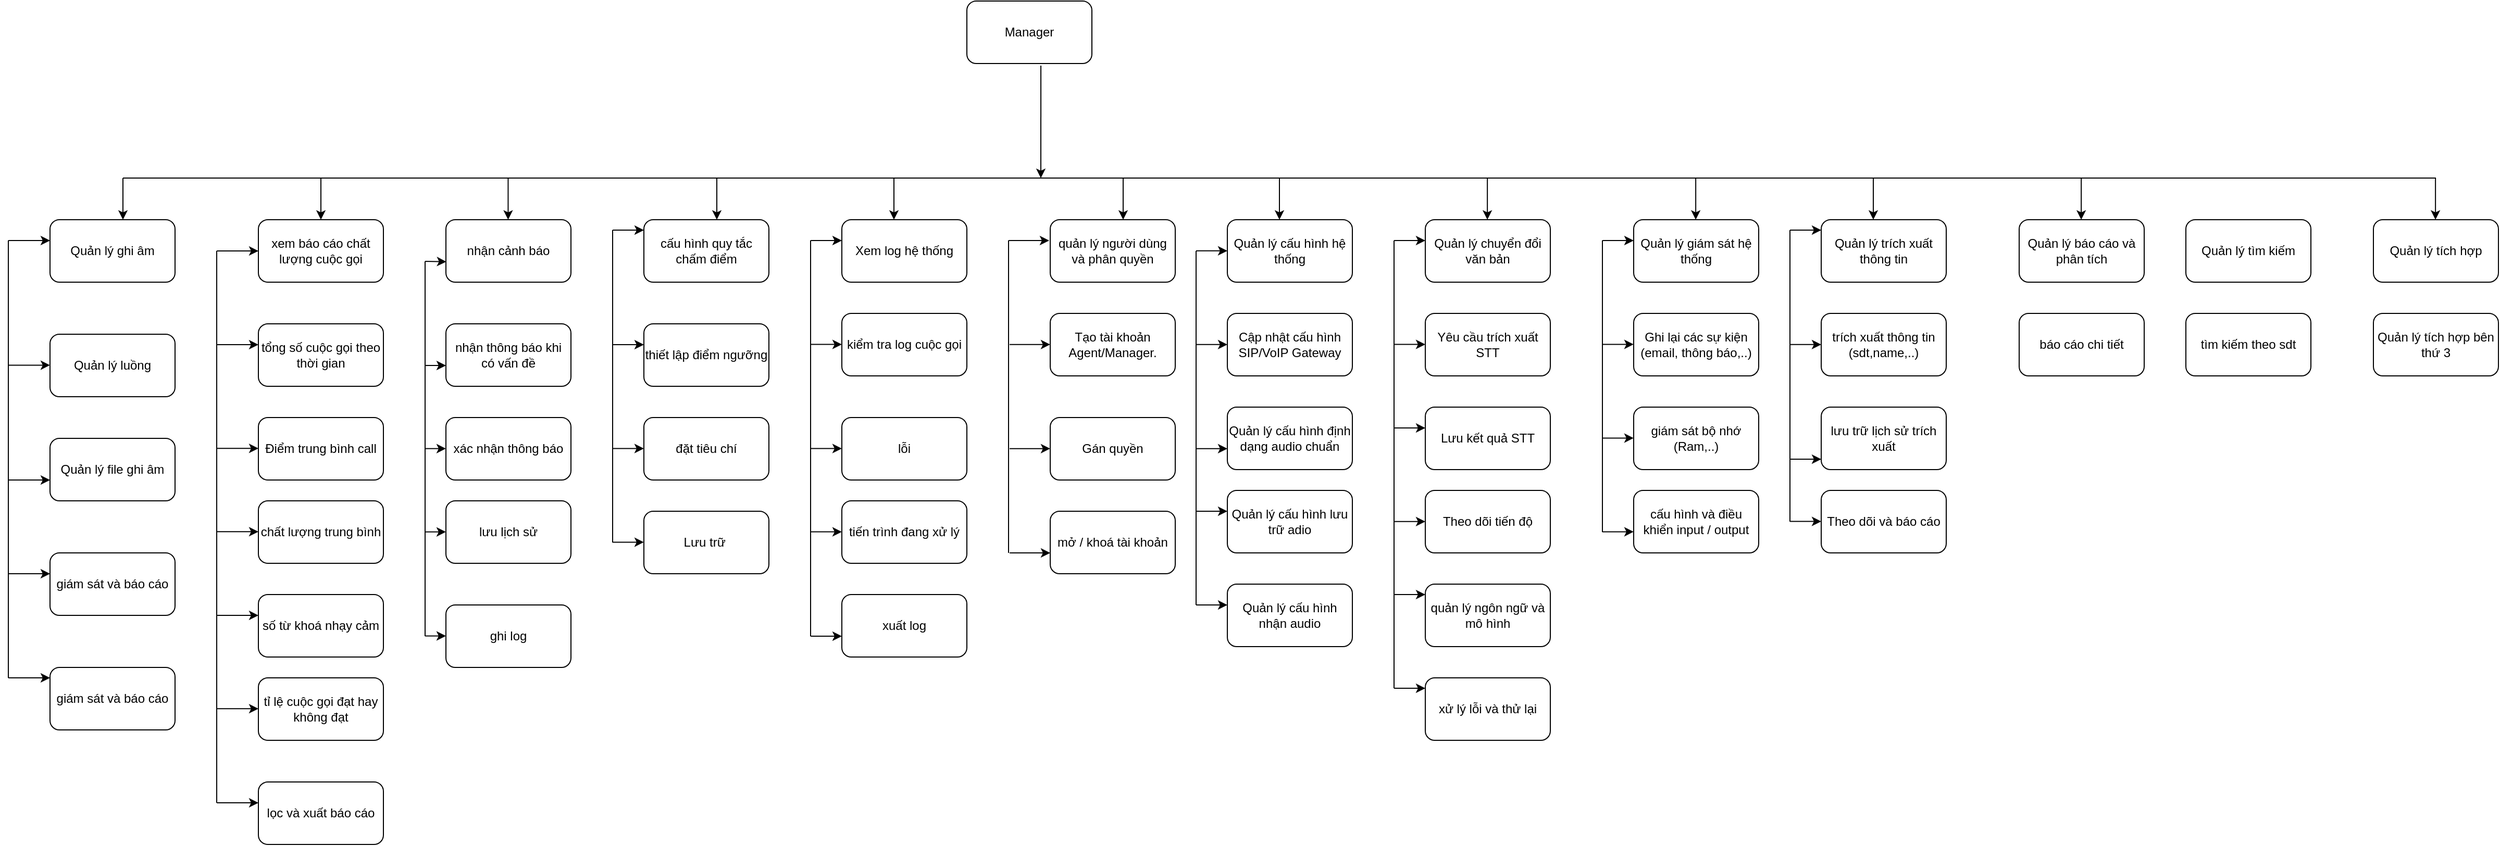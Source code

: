 <mxfile version="28.2.1">
  <diagram name="Page-1" id="m0kay6hhD1H1Rvdl78w_">
    <mxGraphModel dx="1601" dy="1542" grid="1" gridSize="10" guides="1" tooltips="1" connect="1" arrows="1" fold="1" page="1" pageScale="1" pageWidth="850" pageHeight="1100" math="0" shadow="0">
      <root>
        <mxCell id="0" />
        <mxCell id="1" parent="0" />
        <mxCell id="LO6o5B8Rzxp5qeYpZbEu-1" value="Manager" style="rounded=1;whiteSpace=wrap;html=1;" vertex="1" parent="1">
          <mxGeometry x="770" y="-50" width="120" height="60" as="geometry" />
        </mxCell>
        <mxCell id="LO6o5B8Rzxp5qeYpZbEu-2" value="xem báo cáo chất lượng cuộc gọi" style="rounded=1;whiteSpace=wrap;html=1;" vertex="1" parent="1">
          <mxGeometry x="90" y="160" width="120" height="60" as="geometry" />
        </mxCell>
        <mxCell id="LO6o5B8Rzxp5qeYpZbEu-3" value="nhận cảnh báo" style="rounded=1;whiteSpace=wrap;html=1;" vertex="1" parent="1">
          <mxGeometry x="270" y="160" width="120" height="60" as="geometry" />
        </mxCell>
        <mxCell id="LO6o5B8Rzxp5qeYpZbEu-4" value="cấu hình quy tắc chấm điểm" style="rounded=1;whiteSpace=wrap;html=1;" vertex="1" parent="1">
          <mxGeometry x="460" y="160" width="120" height="60" as="geometry" />
        </mxCell>
        <mxCell id="LO6o5B8Rzxp5qeYpZbEu-5" value="Xem log hệ thống" style="rounded=1;whiteSpace=wrap;html=1;" vertex="1" parent="1">
          <mxGeometry x="650" y="160" width="120" height="60" as="geometry" />
        </mxCell>
        <mxCell id="LO6o5B8Rzxp5qeYpZbEu-6" value="tổng số cuộc gọi theo thời gian" style="rounded=1;whiteSpace=wrap;html=1;" vertex="1" parent="1">
          <mxGeometry x="90" y="260" width="120" height="60" as="geometry" />
        </mxCell>
        <mxCell id="LO6o5B8Rzxp5qeYpZbEu-7" value="Điểm trung bình call" style="rounded=1;whiteSpace=wrap;html=1;" vertex="1" parent="1">
          <mxGeometry x="90" y="350" width="120" height="60" as="geometry" />
        </mxCell>
        <mxCell id="LO6o5B8Rzxp5qeYpZbEu-8" value="chất lượng trung bình" style="rounded=1;whiteSpace=wrap;html=1;" vertex="1" parent="1">
          <mxGeometry x="90" y="430" width="120" height="60" as="geometry" />
        </mxCell>
        <mxCell id="LO6o5B8Rzxp5qeYpZbEu-9" value="số từ khoá nhạy cảm" style="rounded=1;whiteSpace=wrap;html=1;" vertex="1" parent="1">
          <mxGeometry x="90" y="520" width="120" height="60" as="geometry" />
        </mxCell>
        <mxCell id="LO6o5B8Rzxp5qeYpZbEu-10" value="" style="endArrow=none;html=1;rounded=0;" edge="1" parent="1">
          <mxGeometry width="50" height="50" relative="1" as="geometry">
            <mxPoint x="-40" y="120" as="sourcePoint" />
            <mxPoint x="2180" y="120" as="targetPoint" />
          </mxGeometry>
        </mxCell>
        <mxCell id="LO6o5B8Rzxp5qeYpZbEu-11" value="" style="endArrow=classic;html=1;rounded=0;exitX=0.592;exitY=1.033;exitDx=0;exitDy=0;exitPerimeter=0;" edge="1" parent="1" source="LO6o5B8Rzxp5qeYpZbEu-1">
          <mxGeometry width="50" height="50" relative="1" as="geometry">
            <mxPoint x="480" y="90" as="sourcePoint" />
            <mxPoint x="841" y="120" as="targetPoint" />
          </mxGeometry>
        </mxCell>
        <mxCell id="LO6o5B8Rzxp5qeYpZbEu-12" value="" style="endArrow=classic;html=1;rounded=0;entryX=0.5;entryY=0;entryDx=0;entryDy=0;" edge="1" parent="1" target="LO6o5B8Rzxp5qeYpZbEu-2">
          <mxGeometry width="50" height="50" relative="1" as="geometry">
            <mxPoint x="150" y="120" as="sourcePoint" />
            <mxPoint x="200" y="70" as="targetPoint" />
          </mxGeometry>
        </mxCell>
        <mxCell id="LO6o5B8Rzxp5qeYpZbEu-13" value="" style="endArrow=classic;html=1;rounded=0;entryX=0.5;entryY=0;entryDx=0;entryDy=0;" edge="1" parent="1">
          <mxGeometry width="50" height="50" relative="1" as="geometry">
            <mxPoint x="329.71" y="120" as="sourcePoint" />
            <mxPoint x="329.71" y="160" as="targetPoint" />
          </mxGeometry>
        </mxCell>
        <mxCell id="LO6o5B8Rzxp5qeYpZbEu-14" value="" style="endArrow=classic;html=1;rounded=0;entryX=0.5;entryY=0;entryDx=0;entryDy=0;" edge="1" parent="1">
          <mxGeometry width="50" height="50" relative="1" as="geometry">
            <mxPoint x="530" y="120" as="sourcePoint" />
            <mxPoint x="530" y="160" as="targetPoint" />
          </mxGeometry>
        </mxCell>
        <mxCell id="LO6o5B8Rzxp5qeYpZbEu-15" value="" style="endArrow=classic;html=1;rounded=0;entryX=0.5;entryY=0;entryDx=0;entryDy=0;" edge="1" parent="1">
          <mxGeometry width="50" height="50" relative="1" as="geometry">
            <mxPoint x="700" y="120" as="sourcePoint" />
            <mxPoint x="700" y="160" as="targetPoint" />
          </mxGeometry>
        </mxCell>
        <mxCell id="LO6o5B8Rzxp5qeYpZbEu-16" value="" style="endArrow=none;html=1;rounded=0;" edge="1" parent="1">
          <mxGeometry width="50" height="50" relative="1" as="geometry">
            <mxPoint x="50" y="720" as="sourcePoint" />
            <mxPoint x="50" y="190" as="targetPoint" />
          </mxGeometry>
        </mxCell>
        <mxCell id="LO6o5B8Rzxp5qeYpZbEu-17" value="" style="endArrow=classic;html=1;rounded=0;entryX=0;entryY=0.5;entryDx=0;entryDy=0;" edge="1" parent="1" target="LO6o5B8Rzxp5qeYpZbEu-2">
          <mxGeometry width="50" height="50" relative="1" as="geometry">
            <mxPoint x="50" y="190" as="sourcePoint" />
            <mxPoint x="100" y="140" as="targetPoint" />
          </mxGeometry>
        </mxCell>
        <mxCell id="LO6o5B8Rzxp5qeYpZbEu-18" value="" style="endArrow=classic;html=1;rounded=0;entryX=0;entryY=0.5;entryDx=0;entryDy=0;" edge="1" parent="1">
          <mxGeometry width="50" height="50" relative="1" as="geometry">
            <mxPoint x="50" y="280" as="sourcePoint" />
            <mxPoint x="90" y="280" as="targetPoint" />
          </mxGeometry>
        </mxCell>
        <mxCell id="LO6o5B8Rzxp5qeYpZbEu-19" value="" style="endArrow=classic;html=1;rounded=0;entryX=0;entryY=0.5;entryDx=0;entryDy=0;" edge="1" parent="1">
          <mxGeometry width="50" height="50" relative="1" as="geometry">
            <mxPoint x="50" y="379.66" as="sourcePoint" />
            <mxPoint x="90" y="379.66" as="targetPoint" />
          </mxGeometry>
        </mxCell>
        <mxCell id="LO6o5B8Rzxp5qeYpZbEu-20" value="" style="endArrow=classic;html=1;rounded=0;entryX=0;entryY=0.5;entryDx=0;entryDy=0;" edge="1" parent="1">
          <mxGeometry width="50" height="50" relative="1" as="geometry">
            <mxPoint x="50" y="459.66" as="sourcePoint" />
            <mxPoint x="90" y="459.66" as="targetPoint" />
          </mxGeometry>
        </mxCell>
        <mxCell id="LO6o5B8Rzxp5qeYpZbEu-21" value="" style="endArrow=classic;html=1;rounded=0;entryX=0;entryY=0.5;entryDx=0;entryDy=0;" edge="1" parent="1">
          <mxGeometry width="50" height="50" relative="1" as="geometry">
            <mxPoint x="50" y="540" as="sourcePoint" />
            <mxPoint x="90" y="540" as="targetPoint" />
          </mxGeometry>
        </mxCell>
        <mxCell id="LO6o5B8Rzxp5qeYpZbEu-22" value="nhận thông báo khi có vấn đề&lt;span style=&quot;text-wrap-mode: nowrap; color: rgba(0, 0, 0, 0); font-family: monospace; font-size: 0px; text-align: start;&quot;&gt;%3CmxGraphModel%3E%3Croot%3E%3CmxCell%20id%3D%220%22%2F%3E%3CmxCell%20id%3D%221%22%20parent%3D%220%22%2F%3E%3CmxCell%20id%3D%222%22%20value%3D%22include%22%20style%3D%22text%3Bhtml%3D1%3Balign%3Dcenter%3BverticalAlign%3Dmiddle%3BwhiteSpace%3Dwrap%3Brounded%3D0%3Brotation%3D45%3B%22%20vertex%3D%221%22%20parent%3D%221%22%3E%3CmxGeometry%20x%3D%22440.0%22%20y%3D%22194.999%22%20width%3D%2250%22%20height%3D%2230%22%20as%3D%22geometry%22%2F%3E%3C%2FmxCell%3E%3C%2Froot%3E%3C%2FmxGraphModel%3E khi có v&lt;/span&gt;" style="rounded=1;whiteSpace=wrap;html=1;" vertex="1" parent="1">
          <mxGeometry x="270" y="260" width="120" height="60" as="geometry" />
        </mxCell>
        <mxCell id="LO6o5B8Rzxp5qeYpZbEu-23" value="xác nhận thông báo" style="rounded=1;whiteSpace=wrap;html=1;" vertex="1" parent="1">
          <mxGeometry x="270" y="350" width="120" height="60" as="geometry" />
        </mxCell>
        <mxCell id="LO6o5B8Rzxp5qeYpZbEu-24" value="lưu lịch sử" style="rounded=1;whiteSpace=wrap;html=1;" vertex="1" parent="1">
          <mxGeometry x="270" y="430" width="120" height="60" as="geometry" />
        </mxCell>
        <mxCell id="LO6o5B8Rzxp5qeYpZbEu-25" value="" style="endArrow=none;html=1;rounded=0;" edge="1" parent="1">
          <mxGeometry width="50" height="50" relative="1" as="geometry">
            <mxPoint x="250" y="560" as="sourcePoint" />
            <mxPoint x="250" y="200" as="targetPoint" />
          </mxGeometry>
        </mxCell>
        <mxCell id="LO6o5B8Rzxp5qeYpZbEu-26" value="" style="endArrow=classic;html=1;rounded=0;entryX=0.003;entryY=0.672;entryDx=0;entryDy=0;entryPerimeter=0;" edge="1" parent="1" target="LO6o5B8Rzxp5qeYpZbEu-3">
          <mxGeometry width="50" height="50" relative="1" as="geometry">
            <mxPoint x="250" y="200" as="sourcePoint" />
            <mxPoint x="300" y="150" as="targetPoint" />
          </mxGeometry>
        </mxCell>
        <mxCell id="LO6o5B8Rzxp5qeYpZbEu-27" value="" style="endArrow=classic;html=1;rounded=0;entryX=0.003;entryY=0.672;entryDx=0;entryDy=0;entryPerimeter=0;" edge="1" parent="1">
          <mxGeometry width="50" height="50" relative="1" as="geometry">
            <mxPoint x="250" y="300" as="sourcePoint" />
            <mxPoint x="270" y="300" as="targetPoint" />
          </mxGeometry>
        </mxCell>
        <mxCell id="LO6o5B8Rzxp5qeYpZbEu-28" value="" style="endArrow=classic;html=1;rounded=0;entryX=0.003;entryY=0.672;entryDx=0;entryDy=0;entryPerimeter=0;" edge="1" parent="1">
          <mxGeometry width="50" height="50" relative="1" as="geometry">
            <mxPoint x="250" y="379.83" as="sourcePoint" />
            <mxPoint x="270" y="379.83" as="targetPoint" />
          </mxGeometry>
        </mxCell>
        <mxCell id="LO6o5B8Rzxp5qeYpZbEu-29" value="" style="endArrow=classic;html=1;rounded=0;entryX=0.003;entryY=0.672;entryDx=0;entryDy=0;entryPerimeter=0;" edge="1" parent="1">
          <mxGeometry width="50" height="50" relative="1" as="geometry">
            <mxPoint x="250" y="459.83" as="sourcePoint" />
            <mxPoint x="270" y="459.83" as="targetPoint" />
          </mxGeometry>
        </mxCell>
        <mxCell id="LO6o5B8Rzxp5qeYpZbEu-30" value="thiết lập điểm ngưỡng" style="rounded=1;whiteSpace=wrap;html=1;" vertex="1" parent="1">
          <mxGeometry x="460" y="260" width="120" height="60" as="geometry" />
        </mxCell>
        <mxCell id="LO6o5B8Rzxp5qeYpZbEu-31" value="đặt tiêu chí" style="rounded=1;whiteSpace=wrap;html=1;" vertex="1" parent="1">
          <mxGeometry x="460" y="350" width="120" height="60" as="geometry" />
        </mxCell>
        <mxCell id="LO6o5B8Rzxp5qeYpZbEu-32" value="kiểm tra log cuộc gọi" style="rounded=1;whiteSpace=wrap;html=1;" vertex="1" parent="1">
          <mxGeometry x="650" y="250" width="120" height="60" as="geometry" />
        </mxCell>
        <mxCell id="LO6o5B8Rzxp5qeYpZbEu-33" value="lỗi" style="rounded=1;whiteSpace=wrap;html=1;" vertex="1" parent="1">
          <mxGeometry x="650" y="350" width="120" height="60" as="geometry" />
        </mxCell>
        <mxCell id="LO6o5B8Rzxp5qeYpZbEu-34" value="tiến trình đang xử lý" style="rounded=1;whiteSpace=wrap;html=1;" vertex="1" parent="1">
          <mxGeometry x="650" y="430" width="120" height="60" as="geometry" />
        </mxCell>
        <mxCell id="LO6o5B8Rzxp5qeYpZbEu-35" value="" style="endArrow=none;html=1;rounded=0;" edge="1" parent="1">
          <mxGeometry width="50" height="50" relative="1" as="geometry">
            <mxPoint x="430" y="470" as="sourcePoint" />
            <mxPoint x="430" y="170" as="targetPoint" />
          </mxGeometry>
        </mxCell>
        <mxCell id="LO6o5B8Rzxp5qeYpZbEu-36" value="" style="endArrow=classic;html=1;rounded=0;" edge="1" parent="1">
          <mxGeometry width="50" height="50" relative="1" as="geometry">
            <mxPoint x="430" y="170" as="sourcePoint" />
            <mxPoint x="460" y="170" as="targetPoint" />
          </mxGeometry>
        </mxCell>
        <mxCell id="LO6o5B8Rzxp5qeYpZbEu-37" value="" style="endArrow=classic;html=1;rounded=0;" edge="1" parent="1">
          <mxGeometry width="50" height="50" relative="1" as="geometry">
            <mxPoint x="430" y="280" as="sourcePoint" />
            <mxPoint x="460" y="280" as="targetPoint" />
          </mxGeometry>
        </mxCell>
        <mxCell id="LO6o5B8Rzxp5qeYpZbEu-38" value="" style="endArrow=classic;html=1;rounded=0;" edge="1" parent="1">
          <mxGeometry width="50" height="50" relative="1" as="geometry">
            <mxPoint x="430" y="379.76" as="sourcePoint" />
            <mxPoint x="460" y="379.76" as="targetPoint" />
          </mxGeometry>
        </mxCell>
        <mxCell id="LO6o5B8Rzxp5qeYpZbEu-39" value="" style="endArrow=none;html=1;rounded=0;" edge="1" parent="1">
          <mxGeometry width="50" height="50" relative="1" as="geometry">
            <mxPoint x="620" y="560" as="sourcePoint" />
            <mxPoint x="620" y="180" as="targetPoint" />
          </mxGeometry>
        </mxCell>
        <mxCell id="LO6o5B8Rzxp5qeYpZbEu-40" value="" style="endArrow=classic;html=1;rounded=0;" edge="1" parent="1">
          <mxGeometry width="50" height="50" relative="1" as="geometry">
            <mxPoint x="620" y="180" as="sourcePoint" />
            <mxPoint x="650" y="180" as="targetPoint" />
          </mxGeometry>
        </mxCell>
        <mxCell id="LO6o5B8Rzxp5qeYpZbEu-41" value="" style="endArrow=classic;html=1;rounded=0;" edge="1" parent="1">
          <mxGeometry width="50" height="50" relative="1" as="geometry">
            <mxPoint x="620" y="279.8" as="sourcePoint" />
            <mxPoint x="650" y="279.8" as="targetPoint" />
          </mxGeometry>
        </mxCell>
        <mxCell id="LO6o5B8Rzxp5qeYpZbEu-42" value="" style="endArrow=classic;html=1;rounded=0;" edge="1" parent="1">
          <mxGeometry width="50" height="50" relative="1" as="geometry">
            <mxPoint x="620" y="379.8" as="sourcePoint" />
            <mxPoint x="650" y="379.8" as="targetPoint" />
          </mxGeometry>
        </mxCell>
        <mxCell id="LO6o5B8Rzxp5qeYpZbEu-43" value="" style="endArrow=classic;html=1;rounded=0;" edge="1" parent="1">
          <mxGeometry width="50" height="50" relative="1" as="geometry">
            <mxPoint x="620" y="459.8" as="sourcePoint" />
            <mxPoint x="650" y="459.8" as="targetPoint" />
          </mxGeometry>
        </mxCell>
        <mxCell id="LO6o5B8Rzxp5qeYpZbEu-44" value="tỉ lệ cuộc gọi đạt hay không đạt" style="rounded=1;whiteSpace=wrap;html=1;" vertex="1" parent="1">
          <mxGeometry x="90" y="600" width="120" height="60" as="geometry" />
        </mxCell>
        <mxCell id="LO6o5B8Rzxp5qeYpZbEu-45" value="" style="endArrow=classic;html=1;rounded=0;entryX=0;entryY=0.5;entryDx=0;entryDy=0;" edge="1" parent="1">
          <mxGeometry width="50" height="50" relative="1" as="geometry">
            <mxPoint x="50" y="629.66" as="sourcePoint" />
            <mxPoint x="90" y="629.66" as="targetPoint" />
          </mxGeometry>
        </mxCell>
        <mxCell id="LO6o5B8Rzxp5qeYpZbEu-46" value="lọc và xuất báo cáo" style="rounded=1;whiteSpace=wrap;html=1;" vertex="1" parent="1">
          <mxGeometry x="90" y="700" width="120" height="60" as="geometry" />
        </mxCell>
        <mxCell id="LO6o5B8Rzxp5qeYpZbEu-47" value="" style="endArrow=classic;html=1;rounded=0;entryX=0;entryY=0.5;entryDx=0;entryDy=0;" edge="1" parent="1">
          <mxGeometry width="50" height="50" relative="1" as="geometry">
            <mxPoint x="50" y="720" as="sourcePoint" />
            <mxPoint x="90" y="720" as="targetPoint" />
          </mxGeometry>
        </mxCell>
        <mxCell id="LO6o5B8Rzxp5qeYpZbEu-48" value="xuất log" style="rounded=1;whiteSpace=wrap;html=1;" vertex="1" parent="1">
          <mxGeometry x="650" y="520" width="120" height="60" as="geometry" />
        </mxCell>
        <mxCell id="LO6o5B8Rzxp5qeYpZbEu-49" value="" style="endArrow=classic;html=1;rounded=0;" edge="1" parent="1">
          <mxGeometry width="50" height="50" relative="1" as="geometry">
            <mxPoint x="620" y="560" as="sourcePoint" />
            <mxPoint x="650" y="560" as="targetPoint" />
          </mxGeometry>
        </mxCell>
        <mxCell id="LO6o5B8Rzxp5qeYpZbEu-50" value="quản lý người dùng và phân quyền" style="rounded=1;whiteSpace=wrap;html=1;" vertex="1" parent="1">
          <mxGeometry x="850" y="160" width="120" height="60" as="geometry" />
        </mxCell>
        <mxCell id="LO6o5B8Rzxp5qeYpZbEu-51" value="Tạo tài khoản Agent/Manager." style="rounded=1;whiteSpace=wrap;html=1;" vertex="1" parent="1">
          <mxGeometry x="850" y="250" width="120" height="60" as="geometry" />
        </mxCell>
        <mxCell id="LO6o5B8Rzxp5qeYpZbEu-52" value="Gán quyền" style="rounded=1;whiteSpace=wrap;html=1;" vertex="1" parent="1">
          <mxGeometry x="850" y="350" width="120" height="60" as="geometry" />
        </mxCell>
        <mxCell id="LO6o5B8Rzxp5qeYpZbEu-53" value="mở / khoá tài khoản" style="rounded=1;whiteSpace=wrap;html=1;" vertex="1" parent="1">
          <mxGeometry x="850" y="440" width="120" height="60" as="geometry" />
        </mxCell>
        <mxCell id="LO6o5B8Rzxp5qeYpZbEu-54" value="" style="endArrow=none;html=1;rounded=0;" edge="1" parent="1">
          <mxGeometry width="50" height="50" relative="1" as="geometry">
            <mxPoint x="810" y="480" as="sourcePoint" />
            <mxPoint x="810" y="180" as="targetPoint" />
          </mxGeometry>
        </mxCell>
        <mxCell id="LO6o5B8Rzxp5qeYpZbEu-55" value="" style="endArrow=classic;html=1;rounded=0;" edge="1" parent="1">
          <mxGeometry width="50" height="50" relative="1" as="geometry">
            <mxPoint x="810" y="180" as="sourcePoint" />
            <mxPoint x="849" y="180" as="targetPoint" />
          </mxGeometry>
        </mxCell>
        <mxCell id="LO6o5B8Rzxp5qeYpZbEu-56" value="" style="endArrow=classic;html=1;rounded=0;" edge="1" parent="1">
          <mxGeometry width="50" height="50" relative="1" as="geometry">
            <mxPoint x="811" y="279.84" as="sourcePoint" />
            <mxPoint x="850" y="279.84" as="targetPoint" />
          </mxGeometry>
        </mxCell>
        <mxCell id="LO6o5B8Rzxp5qeYpZbEu-57" value="" style="endArrow=classic;html=1;rounded=0;" edge="1" parent="1">
          <mxGeometry width="50" height="50" relative="1" as="geometry">
            <mxPoint x="811" y="379.84" as="sourcePoint" />
            <mxPoint x="850" y="379.84" as="targetPoint" />
          </mxGeometry>
        </mxCell>
        <mxCell id="LO6o5B8Rzxp5qeYpZbEu-58" value="" style="endArrow=classic;html=1;rounded=0;" edge="1" parent="1">
          <mxGeometry width="50" height="50" relative="1" as="geometry">
            <mxPoint x="811" y="480" as="sourcePoint" />
            <mxPoint x="850" y="480" as="targetPoint" />
          </mxGeometry>
        </mxCell>
        <mxCell id="LO6o5B8Rzxp5qeYpZbEu-59" value="" style="endArrow=classic;html=1;rounded=0;entryX=0.5;entryY=0;entryDx=0;entryDy=0;" edge="1" parent="1">
          <mxGeometry width="50" height="50" relative="1" as="geometry">
            <mxPoint x="920" y="120" as="sourcePoint" />
            <mxPoint x="920" y="160" as="targetPoint" />
          </mxGeometry>
        </mxCell>
        <mxCell id="LO6o5B8Rzxp5qeYpZbEu-60" value="Quản lý cấu hình hệ thống" style="rounded=1;whiteSpace=wrap;html=1;" vertex="1" parent="1">
          <mxGeometry x="1020" y="160" width="120" height="60" as="geometry" />
        </mxCell>
        <mxCell id="LO6o5B8Rzxp5qeYpZbEu-61" value="Quản lý cấu hình định dạng audio chuẩn" style="rounded=1;whiteSpace=wrap;html=1;" vertex="1" parent="1">
          <mxGeometry x="1020" y="340" width="120" height="60" as="geometry" />
        </mxCell>
        <mxCell id="LO6o5B8Rzxp5qeYpZbEu-62" value="Quản lý cấu hình lưu trữ adio" style="rounded=1;whiteSpace=wrap;html=1;" vertex="1" parent="1">
          <mxGeometry x="1020" y="420" width="120" height="60" as="geometry" />
        </mxCell>
        <mxCell id="LO6o5B8Rzxp5qeYpZbEu-63" value="Quản lý cấu hình nhận audio" style="rounded=1;whiteSpace=wrap;html=1;" vertex="1" parent="1">
          <mxGeometry x="1020" y="510" width="120" height="60" as="geometry" />
        </mxCell>
        <mxCell id="LO6o5B8Rzxp5qeYpZbEu-64" value="Cập nhật cấu hình SIP/VoIP Gateway" style="rounded=1;whiteSpace=wrap;html=1;" vertex="1" parent="1">
          <mxGeometry x="1020" y="250" width="120" height="60" as="geometry" />
        </mxCell>
        <mxCell id="LO6o5B8Rzxp5qeYpZbEu-65" value="ghi log" style="rounded=1;whiteSpace=wrap;html=1;" vertex="1" parent="1">
          <mxGeometry x="270" y="530" width="120" height="60" as="geometry" />
        </mxCell>
        <mxCell id="LO6o5B8Rzxp5qeYpZbEu-66" value="" style="endArrow=classic;html=1;rounded=0;entryX=0.5;entryY=0;entryDx=0;entryDy=0;" edge="1" parent="1">
          <mxGeometry width="50" height="50" relative="1" as="geometry">
            <mxPoint x="1070" y="120" as="sourcePoint" />
            <mxPoint x="1070" y="160" as="targetPoint" />
          </mxGeometry>
        </mxCell>
        <mxCell id="LO6o5B8Rzxp5qeYpZbEu-67" value="" style="endArrow=classic;html=1;rounded=0;entryX=0.003;entryY=0.672;entryDx=0;entryDy=0;entryPerimeter=0;" edge="1" parent="1">
          <mxGeometry width="50" height="50" relative="1" as="geometry">
            <mxPoint x="250" y="559.78" as="sourcePoint" />
            <mxPoint x="270" y="559.78" as="targetPoint" />
          </mxGeometry>
        </mxCell>
        <mxCell id="LO6o5B8Rzxp5qeYpZbEu-68" value="Quản lý chuyển đổi văn bản" style="rounded=1;whiteSpace=wrap;html=1;" vertex="1" parent="1">
          <mxGeometry x="1210" y="160" width="120" height="60" as="geometry" />
        </mxCell>
        <mxCell id="LO6o5B8Rzxp5qeYpZbEu-69" value="Yêu cầu trích xuất STT" style="rounded=1;whiteSpace=wrap;html=1;" vertex="1" parent="1">
          <mxGeometry x="1210" y="250" width="120" height="60" as="geometry" />
        </mxCell>
        <mxCell id="LO6o5B8Rzxp5qeYpZbEu-71" value="Lưu kết quả STT" style="rounded=1;whiteSpace=wrap;html=1;" vertex="1" parent="1">
          <mxGeometry x="1210" y="340" width="120" height="60" as="geometry" />
        </mxCell>
        <mxCell id="LO6o5B8Rzxp5qeYpZbEu-72" value="Theo dõi tiến độ" style="rounded=1;whiteSpace=wrap;html=1;" vertex="1" parent="1">
          <mxGeometry x="1210" y="420" width="120" height="60" as="geometry" />
        </mxCell>
        <mxCell id="LO6o5B8Rzxp5qeYpZbEu-73" value="quản lý ngôn ngữ và mô hình" style="rounded=1;whiteSpace=wrap;html=1;" vertex="1" parent="1">
          <mxGeometry x="1210" y="510" width="120" height="60" as="geometry" />
        </mxCell>
        <mxCell id="LO6o5B8Rzxp5qeYpZbEu-74" value="xử lý lỗi và thử lại" style="rounded=1;whiteSpace=wrap;html=1;" vertex="1" parent="1">
          <mxGeometry x="1210" y="600" width="120" height="60" as="geometry" />
        </mxCell>
        <mxCell id="LO6o5B8Rzxp5qeYpZbEu-75" value="Lưu trữ&amp;nbsp;" style="rounded=1;whiteSpace=wrap;html=1;" vertex="1" parent="1">
          <mxGeometry x="460" y="440" width="120" height="60" as="geometry" />
        </mxCell>
        <mxCell id="LO6o5B8Rzxp5qeYpZbEu-76" value="" style="endArrow=classic;html=1;rounded=0;" edge="1" parent="1">
          <mxGeometry width="50" height="50" relative="1" as="geometry">
            <mxPoint x="430" y="469.7" as="sourcePoint" />
            <mxPoint x="460" y="469.7" as="targetPoint" />
          </mxGeometry>
        </mxCell>
        <mxCell id="LO6o5B8Rzxp5qeYpZbEu-77" value="Quản lý giám sát hệ thống" style="rounded=1;whiteSpace=wrap;html=1;" vertex="1" parent="1">
          <mxGeometry x="1410" y="160" width="120" height="60" as="geometry" />
        </mxCell>
        <mxCell id="LO6o5B8Rzxp5qeYpZbEu-78" value="" style="endArrow=classic;html=1;rounded=0;entryX=0.5;entryY=0;entryDx=0;entryDy=0;" edge="1" parent="1">
          <mxGeometry width="50" height="50" relative="1" as="geometry">
            <mxPoint x="1469.57" y="120" as="sourcePoint" />
            <mxPoint x="1469.57" y="160" as="targetPoint" />
          </mxGeometry>
        </mxCell>
        <mxCell id="LO6o5B8Rzxp5qeYpZbEu-79" value="" style="endArrow=classic;html=1;rounded=0;entryX=0.5;entryY=0;entryDx=0;entryDy=0;" edge="1" parent="1">
          <mxGeometry width="50" height="50" relative="1" as="geometry">
            <mxPoint x="1269.57" y="120" as="sourcePoint" />
            <mxPoint x="1269.57" y="160" as="targetPoint" />
          </mxGeometry>
        </mxCell>
        <mxCell id="LO6o5B8Rzxp5qeYpZbEu-80" value="" style="endArrow=none;html=1;rounded=0;" edge="1" parent="1">
          <mxGeometry width="50" height="50" relative="1" as="geometry">
            <mxPoint x="990" y="530" as="sourcePoint" />
            <mxPoint x="990" y="190" as="targetPoint" />
          </mxGeometry>
        </mxCell>
        <mxCell id="LO6o5B8Rzxp5qeYpZbEu-81" value="" style="endArrow=classic;html=1;rounded=0;entryX=0;entryY=0.667;entryDx=0;entryDy=0;entryPerimeter=0;" edge="1" parent="1">
          <mxGeometry width="50" height="50" relative="1" as="geometry">
            <mxPoint x="990" y="189.88" as="sourcePoint" />
            <mxPoint x="1020" y="189.9" as="targetPoint" />
          </mxGeometry>
        </mxCell>
        <mxCell id="LO6o5B8Rzxp5qeYpZbEu-82" value="" style="endArrow=classic;html=1;rounded=0;entryX=0;entryY=0.667;entryDx=0;entryDy=0;entryPerimeter=0;" edge="1" parent="1">
          <mxGeometry width="50" height="50" relative="1" as="geometry">
            <mxPoint x="990" y="279.88" as="sourcePoint" />
            <mxPoint x="1020" y="279.9" as="targetPoint" />
          </mxGeometry>
        </mxCell>
        <mxCell id="LO6o5B8Rzxp5qeYpZbEu-83" value="" style="endArrow=classic;html=1;rounded=0;entryX=0;entryY=0.667;entryDx=0;entryDy=0;entryPerimeter=0;" edge="1" parent="1">
          <mxGeometry width="50" height="50" relative="1" as="geometry">
            <mxPoint x="990" y="379.88" as="sourcePoint" />
            <mxPoint x="1020" y="379.9" as="targetPoint" />
          </mxGeometry>
        </mxCell>
        <mxCell id="LO6o5B8Rzxp5qeYpZbEu-84" value="" style="endArrow=classic;html=1;rounded=0;entryX=0;entryY=0.667;entryDx=0;entryDy=0;entryPerimeter=0;" edge="1" parent="1">
          <mxGeometry width="50" height="50" relative="1" as="geometry">
            <mxPoint x="990" y="440" as="sourcePoint" />
            <mxPoint x="1020" y="440.02" as="targetPoint" />
          </mxGeometry>
        </mxCell>
        <mxCell id="LO6o5B8Rzxp5qeYpZbEu-85" value="" style="endArrow=classic;html=1;rounded=0;entryX=0;entryY=0.667;entryDx=0;entryDy=0;entryPerimeter=0;" edge="1" parent="1">
          <mxGeometry width="50" height="50" relative="1" as="geometry">
            <mxPoint x="990" y="530" as="sourcePoint" />
            <mxPoint x="1020" y="530.02" as="targetPoint" />
          </mxGeometry>
        </mxCell>
        <mxCell id="LO6o5B8Rzxp5qeYpZbEu-86" value="" style="endArrow=none;html=1;rounded=0;" edge="1" parent="1">
          <mxGeometry width="50" height="50" relative="1" as="geometry">
            <mxPoint x="1180" y="610" as="sourcePoint" />
            <mxPoint x="1180" y="180" as="targetPoint" />
          </mxGeometry>
        </mxCell>
        <mxCell id="LO6o5B8Rzxp5qeYpZbEu-87" value="" style="endArrow=classic;html=1;rounded=0;entryX=0;entryY=0.667;entryDx=0;entryDy=0;entryPerimeter=0;" edge="1" parent="1">
          <mxGeometry width="50" height="50" relative="1" as="geometry">
            <mxPoint x="1180" y="180" as="sourcePoint" />
            <mxPoint x="1210" y="180.02" as="targetPoint" />
          </mxGeometry>
        </mxCell>
        <mxCell id="LO6o5B8Rzxp5qeYpZbEu-88" value="" style="endArrow=classic;html=1;rounded=0;entryX=0;entryY=0.667;entryDx=0;entryDy=0;entryPerimeter=0;" edge="1" parent="1">
          <mxGeometry width="50" height="50" relative="1" as="geometry">
            <mxPoint x="1180" y="279.75" as="sourcePoint" />
            <mxPoint x="1210" y="279.77" as="targetPoint" />
          </mxGeometry>
        </mxCell>
        <mxCell id="LO6o5B8Rzxp5qeYpZbEu-89" value="" style="endArrow=classic;html=1;rounded=0;entryX=0;entryY=0.667;entryDx=0;entryDy=0;entryPerimeter=0;" edge="1" parent="1">
          <mxGeometry width="50" height="50" relative="1" as="geometry">
            <mxPoint x="1180" y="360" as="sourcePoint" />
            <mxPoint x="1210" y="360.02" as="targetPoint" />
          </mxGeometry>
        </mxCell>
        <mxCell id="LO6o5B8Rzxp5qeYpZbEu-90" value="" style="endArrow=classic;html=1;rounded=0;entryX=0;entryY=0.667;entryDx=0;entryDy=0;entryPerimeter=0;" edge="1" parent="1">
          <mxGeometry width="50" height="50" relative="1" as="geometry">
            <mxPoint x="1180" y="449.86" as="sourcePoint" />
            <mxPoint x="1210" y="449.88" as="targetPoint" />
          </mxGeometry>
        </mxCell>
        <mxCell id="LO6o5B8Rzxp5qeYpZbEu-91" value="" style="endArrow=classic;html=1;rounded=0;entryX=0;entryY=0.667;entryDx=0;entryDy=0;entryPerimeter=0;" edge="1" parent="1">
          <mxGeometry width="50" height="50" relative="1" as="geometry">
            <mxPoint x="1180" y="520" as="sourcePoint" />
            <mxPoint x="1210" y="520.02" as="targetPoint" />
          </mxGeometry>
        </mxCell>
        <mxCell id="LO6o5B8Rzxp5qeYpZbEu-92" value="" style="endArrow=classic;html=1;rounded=0;entryX=0;entryY=0.667;entryDx=0;entryDy=0;entryPerimeter=0;" edge="1" parent="1">
          <mxGeometry width="50" height="50" relative="1" as="geometry">
            <mxPoint x="1180" y="610" as="sourcePoint" />
            <mxPoint x="1210" y="610.02" as="targetPoint" />
          </mxGeometry>
        </mxCell>
        <mxCell id="LO6o5B8Rzxp5qeYpZbEu-93" value="Ghi lại các sự kiện (email, thông báo,..)" style="rounded=1;whiteSpace=wrap;html=1;" vertex="1" parent="1">
          <mxGeometry x="1410" y="250" width="120" height="60" as="geometry" />
        </mxCell>
        <mxCell id="LO6o5B8Rzxp5qeYpZbEu-94" value="giám sát bộ nhớ (Ram,..)" style="rounded=1;whiteSpace=wrap;html=1;" vertex="1" parent="1">
          <mxGeometry x="1410" y="340" width="120" height="60" as="geometry" />
        </mxCell>
        <mxCell id="LO6o5B8Rzxp5qeYpZbEu-95" value="cấu hình và điều khiển input / output" style="rounded=1;whiteSpace=wrap;html=1;" vertex="1" parent="1">
          <mxGeometry x="1410" y="420" width="120" height="60" as="geometry" />
        </mxCell>
        <mxCell id="LO6o5B8Rzxp5qeYpZbEu-96" value="" style="endArrow=none;html=1;rounded=0;" edge="1" parent="1">
          <mxGeometry width="50" height="50" relative="1" as="geometry">
            <mxPoint x="1380" y="460" as="sourcePoint" />
            <mxPoint x="1380" y="180" as="targetPoint" />
          </mxGeometry>
        </mxCell>
        <mxCell id="LO6o5B8Rzxp5qeYpZbEu-97" value="" style="endArrow=classic;html=1;rounded=0;entryX=0;entryY=0.667;entryDx=0;entryDy=0;entryPerimeter=0;" edge="1" parent="1">
          <mxGeometry width="50" height="50" relative="1" as="geometry">
            <mxPoint x="1380" y="180" as="sourcePoint" />
            <mxPoint x="1410" y="180.02" as="targetPoint" />
          </mxGeometry>
        </mxCell>
        <mxCell id="LO6o5B8Rzxp5qeYpZbEu-98" value="" style="endArrow=classic;html=1;rounded=0;entryX=0;entryY=0.667;entryDx=0;entryDy=0;entryPerimeter=0;" edge="1" parent="1">
          <mxGeometry width="50" height="50" relative="1" as="geometry">
            <mxPoint x="1380" y="279.7" as="sourcePoint" />
            <mxPoint x="1410" y="279.72" as="targetPoint" />
          </mxGeometry>
        </mxCell>
        <mxCell id="LO6o5B8Rzxp5qeYpZbEu-99" value="" style="endArrow=classic;html=1;rounded=0;entryX=0;entryY=0.667;entryDx=0;entryDy=0;entryPerimeter=0;" edge="1" parent="1">
          <mxGeometry width="50" height="50" relative="1" as="geometry">
            <mxPoint x="1380" y="369.7" as="sourcePoint" />
            <mxPoint x="1410" y="369.72" as="targetPoint" />
          </mxGeometry>
        </mxCell>
        <mxCell id="LO6o5B8Rzxp5qeYpZbEu-100" value="" style="endArrow=classic;html=1;rounded=0;entryX=0;entryY=0.667;entryDx=0;entryDy=0;entryPerimeter=0;" edge="1" parent="1">
          <mxGeometry width="50" height="50" relative="1" as="geometry">
            <mxPoint x="1380" y="459.7" as="sourcePoint" />
            <mxPoint x="1410" y="459.72" as="targetPoint" />
          </mxGeometry>
        </mxCell>
        <mxCell id="LO6o5B8Rzxp5qeYpZbEu-101" value="Quản lý trích xuất thông tin" style="rounded=1;whiteSpace=wrap;html=1;" vertex="1" parent="1">
          <mxGeometry x="1590" y="160" width="120" height="60" as="geometry" />
        </mxCell>
        <mxCell id="LO6o5B8Rzxp5qeYpZbEu-102" value="trích xuất thông tin (sdt,name,..)" style="rounded=1;whiteSpace=wrap;html=1;" vertex="1" parent="1">
          <mxGeometry x="1590" y="250" width="120" height="60" as="geometry" />
        </mxCell>
        <mxCell id="LO6o5B8Rzxp5qeYpZbEu-103" value="lưu trữ lịch sử trích xuất" style="rounded=1;whiteSpace=wrap;html=1;" vertex="1" parent="1">
          <mxGeometry x="1590" y="340" width="120" height="60" as="geometry" />
        </mxCell>
        <mxCell id="LO6o5B8Rzxp5qeYpZbEu-104" value="" style="endArrow=classic;html=1;rounded=0;entryX=0.5;entryY=0;entryDx=0;entryDy=0;" edge="1" parent="1">
          <mxGeometry width="50" height="50" relative="1" as="geometry">
            <mxPoint x="1640" y="120" as="sourcePoint" />
            <mxPoint x="1640" y="160" as="targetPoint" />
          </mxGeometry>
        </mxCell>
        <mxCell id="LO6o5B8Rzxp5qeYpZbEu-106" value="" style="endArrow=none;html=1;rounded=0;" edge="1" parent="1">
          <mxGeometry width="50" height="50" relative="1" as="geometry">
            <mxPoint x="1560" y="450" as="sourcePoint" />
            <mxPoint x="1560" y="170" as="targetPoint" />
          </mxGeometry>
        </mxCell>
        <mxCell id="LO6o5B8Rzxp5qeYpZbEu-107" value="" style="endArrow=classic;html=1;rounded=0;entryX=0;entryY=0.667;entryDx=0;entryDy=0;entryPerimeter=0;" edge="1" parent="1">
          <mxGeometry width="50" height="50" relative="1" as="geometry">
            <mxPoint x="1560" y="170" as="sourcePoint" />
            <mxPoint x="1590" y="170.02" as="targetPoint" />
          </mxGeometry>
        </mxCell>
        <mxCell id="LO6o5B8Rzxp5qeYpZbEu-108" value="" style="endArrow=classic;html=1;rounded=0;entryX=0;entryY=0.667;entryDx=0;entryDy=0;entryPerimeter=0;" edge="1" parent="1">
          <mxGeometry width="50" height="50" relative="1" as="geometry">
            <mxPoint x="1560" y="279.86" as="sourcePoint" />
            <mxPoint x="1590" y="279.88" as="targetPoint" />
          </mxGeometry>
        </mxCell>
        <mxCell id="LO6o5B8Rzxp5qeYpZbEu-109" value="" style="endArrow=classic;html=1;rounded=0;entryX=0;entryY=0.667;entryDx=0;entryDy=0;entryPerimeter=0;" edge="1" parent="1">
          <mxGeometry width="50" height="50" relative="1" as="geometry">
            <mxPoint x="1560" y="390" as="sourcePoint" />
            <mxPoint x="1590" y="390.02" as="targetPoint" />
          </mxGeometry>
        </mxCell>
        <mxCell id="LO6o5B8Rzxp5qeYpZbEu-111" value="Quản lý ghi âm" style="rounded=1;whiteSpace=wrap;html=1;" vertex="1" parent="1">
          <mxGeometry x="-110" y="160" width="120" height="60" as="geometry" />
        </mxCell>
        <mxCell id="LO6o5B8Rzxp5qeYpZbEu-112" value="Quản lý luồng" style="rounded=1;whiteSpace=wrap;html=1;" vertex="1" parent="1">
          <mxGeometry x="-110" y="270" width="120" height="60" as="geometry" />
        </mxCell>
        <mxCell id="LO6o5B8Rzxp5qeYpZbEu-113" value="Quản lý file ghi âm" style="rounded=1;whiteSpace=wrap;html=1;" vertex="1" parent="1">
          <mxGeometry x="-110" y="370" width="120" height="60" as="geometry" />
        </mxCell>
        <mxCell id="LO6o5B8Rzxp5qeYpZbEu-114" value="" style="endArrow=classic;html=1;rounded=0;entryX=0.5;entryY=0;entryDx=0;entryDy=0;" edge="1" parent="1">
          <mxGeometry width="50" height="50" relative="1" as="geometry">
            <mxPoint x="-40" y="120" as="sourcePoint" />
            <mxPoint x="-40" y="160" as="targetPoint" />
          </mxGeometry>
        </mxCell>
        <mxCell id="LO6o5B8Rzxp5qeYpZbEu-115" value="" style="endArrow=none;html=1;rounded=0;" edge="1" parent="1">
          <mxGeometry width="50" height="50" relative="1" as="geometry">
            <mxPoint x="-150" y="600" as="sourcePoint" />
            <mxPoint x="-150" y="180" as="targetPoint" />
          </mxGeometry>
        </mxCell>
        <mxCell id="LO6o5B8Rzxp5qeYpZbEu-116" value="" style="endArrow=classic;html=1;rounded=0;" edge="1" parent="1">
          <mxGeometry width="50" height="50" relative="1" as="geometry">
            <mxPoint x="-150" y="180" as="sourcePoint" />
            <mxPoint x="-110" y="180" as="targetPoint" />
          </mxGeometry>
        </mxCell>
        <mxCell id="LO6o5B8Rzxp5qeYpZbEu-117" value="" style="endArrow=classic;html=1;rounded=0;" edge="1" parent="1">
          <mxGeometry width="50" height="50" relative="1" as="geometry">
            <mxPoint x="-150" y="299.7" as="sourcePoint" />
            <mxPoint x="-110" y="299.7" as="targetPoint" />
          </mxGeometry>
        </mxCell>
        <mxCell id="LO6o5B8Rzxp5qeYpZbEu-118" value="" style="endArrow=classic;html=1;rounded=0;" edge="1" parent="1">
          <mxGeometry width="50" height="50" relative="1" as="geometry">
            <mxPoint x="-150" y="410" as="sourcePoint" />
            <mxPoint x="-110" y="410" as="targetPoint" />
          </mxGeometry>
        </mxCell>
        <mxCell id="LO6o5B8Rzxp5qeYpZbEu-119" value="giám sát và báo cáo" style="rounded=1;whiteSpace=wrap;html=1;" vertex="1" parent="1">
          <mxGeometry x="-110" y="480" width="120" height="60" as="geometry" />
        </mxCell>
        <mxCell id="LO6o5B8Rzxp5qeYpZbEu-120" value="" style="endArrow=classic;html=1;rounded=0;" edge="1" parent="1">
          <mxGeometry width="50" height="50" relative="1" as="geometry">
            <mxPoint x="-150" y="500" as="sourcePoint" />
            <mxPoint x="-110" y="500" as="targetPoint" />
          </mxGeometry>
        </mxCell>
        <mxCell id="LO6o5B8Rzxp5qeYpZbEu-121" value="giám sát và báo cáo" style="rounded=1;whiteSpace=wrap;html=1;" vertex="1" parent="1">
          <mxGeometry x="-110" y="590" width="120" height="60" as="geometry" />
        </mxCell>
        <mxCell id="LO6o5B8Rzxp5qeYpZbEu-122" value="" style="endArrow=classic;html=1;rounded=0;" edge="1" parent="1">
          <mxGeometry width="50" height="50" relative="1" as="geometry">
            <mxPoint x="-150" y="600" as="sourcePoint" />
            <mxPoint x="-110" y="600" as="targetPoint" />
          </mxGeometry>
        </mxCell>
        <mxCell id="LO6o5B8Rzxp5qeYpZbEu-123" value="Theo dõi và báo cáo" style="rounded=1;whiteSpace=wrap;html=1;" vertex="1" parent="1">
          <mxGeometry x="1590" y="420" width="120" height="60" as="geometry" />
        </mxCell>
        <mxCell id="LO6o5B8Rzxp5qeYpZbEu-124" value="" style="endArrow=classic;html=1;rounded=0;entryX=0;entryY=0.667;entryDx=0;entryDy=0;entryPerimeter=0;" edge="1" parent="1">
          <mxGeometry width="50" height="50" relative="1" as="geometry">
            <mxPoint x="1560" y="449.75" as="sourcePoint" />
            <mxPoint x="1590" y="449.77" as="targetPoint" />
          </mxGeometry>
        </mxCell>
        <mxCell id="LO6o5B8Rzxp5qeYpZbEu-125" value="Quản lý báo cáo và phân tích" style="rounded=1;whiteSpace=wrap;html=1;" vertex="1" parent="1">
          <mxGeometry x="1780" y="160" width="120" height="60" as="geometry" />
        </mxCell>
        <mxCell id="LO6o5B8Rzxp5qeYpZbEu-126" value="báo cáo chi tiết" style="rounded=1;whiteSpace=wrap;html=1;" vertex="1" parent="1">
          <mxGeometry x="1780" y="250" width="120" height="60" as="geometry" />
        </mxCell>
        <mxCell id="LO6o5B8Rzxp5qeYpZbEu-127" value="" style="endArrow=classic;html=1;rounded=0;entryX=0.5;entryY=0;entryDx=0;entryDy=0;" edge="1" parent="1">
          <mxGeometry width="50" height="50" relative="1" as="geometry">
            <mxPoint x="1839.57" y="120" as="sourcePoint" />
            <mxPoint x="1839.57" y="160" as="targetPoint" />
          </mxGeometry>
        </mxCell>
        <mxCell id="LO6o5B8Rzxp5qeYpZbEu-128" value="Quản lý tìm kiếm" style="rounded=1;whiteSpace=wrap;html=1;" vertex="1" parent="1">
          <mxGeometry x="1940" y="160" width="120" height="60" as="geometry" />
        </mxCell>
        <mxCell id="LO6o5B8Rzxp5qeYpZbEu-129" value="tìm kiếm theo sdt" style="rounded=1;whiteSpace=wrap;html=1;" vertex="1" parent="1">
          <mxGeometry x="1940" y="250" width="120" height="60" as="geometry" />
        </mxCell>
        <mxCell id="LO6o5B8Rzxp5qeYpZbEu-131" value="Quản lý tích hợp" style="rounded=1;whiteSpace=wrap;html=1;" vertex="1" parent="1">
          <mxGeometry x="2120" y="160" width="120" height="60" as="geometry" />
        </mxCell>
        <mxCell id="LO6o5B8Rzxp5qeYpZbEu-132" value="" style="endArrow=classic;html=1;rounded=0;entryX=0.5;entryY=0;entryDx=0;entryDy=0;" edge="1" parent="1">
          <mxGeometry width="50" height="50" relative="1" as="geometry">
            <mxPoint x="2179.57" y="120" as="sourcePoint" />
            <mxPoint x="2179.57" y="160" as="targetPoint" />
          </mxGeometry>
        </mxCell>
        <mxCell id="LO6o5B8Rzxp5qeYpZbEu-133" value="Quản lý tích hợp bên thứ 3" style="rounded=1;whiteSpace=wrap;html=1;" vertex="1" parent="1">
          <mxGeometry x="2120" y="250" width="120" height="60" as="geometry" />
        </mxCell>
      </root>
    </mxGraphModel>
  </diagram>
</mxfile>
